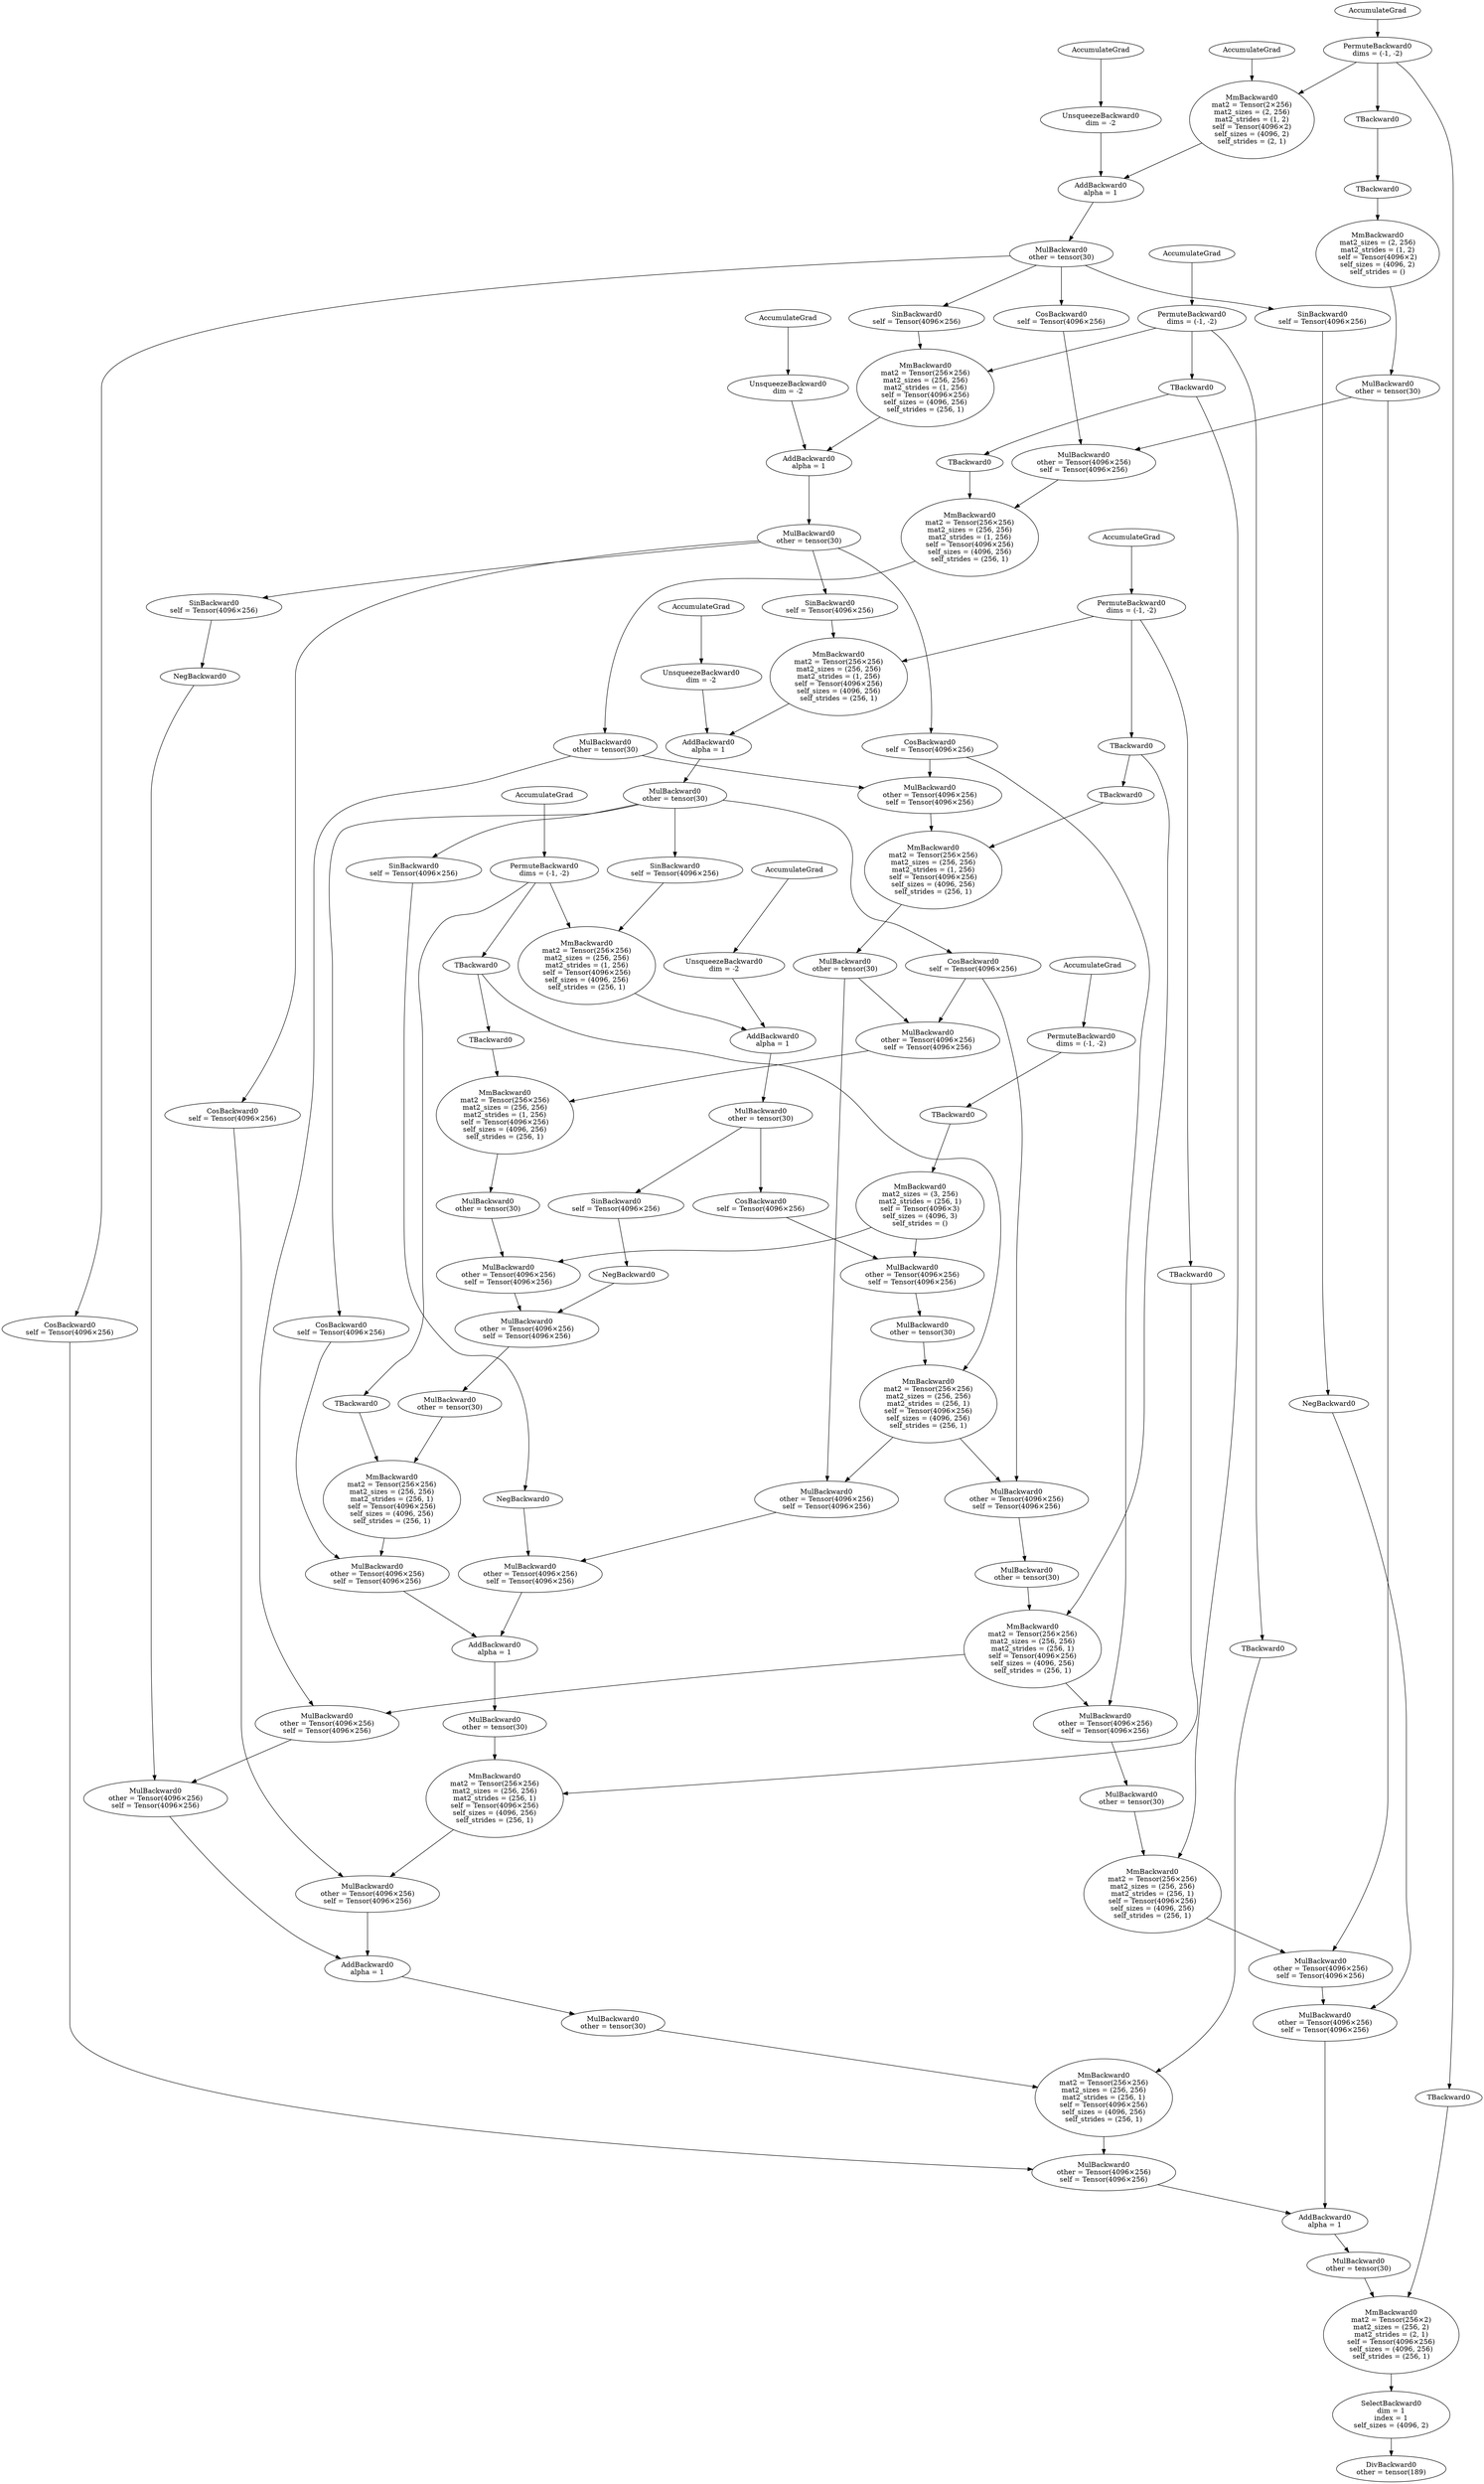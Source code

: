 digraph {
  "n12" -> "n11"
  "n11" -> "n10"
  "n10" -> "n9"
  "n9" -> "n8"
  "n8" -> "n7"
  "n7" -> "n6"
  "n25" -> "n24"
  "n24" -> "n23"
  "n23" -> "n22"
  "n22" -> "n21"
  "n42" -> "n41"
  "n11" -> "n41"
  "n41" -> "n40"
  "n44" -> "n43"
  "n43" -> "n40"
  "n40" -> "n39"
  "n39" -> "n38"
  "n38" -> "n37"
  "n46" -> "n45"
  "n45" -> "n37"
  "n37" -> "n36"
  "n48" -> "n47"
  "n47" -> "n36"
  "n36" -> "n35"
  "n35" -> "n34"
  "n34" -> "n33"
  "n50" -> "n49"
  "n49" -> "n33"
  "n33" -> "n32"
  "n52" -> "n51"
  "n51" -> "n32"
  "n32" -> "n31"
  "n31" -> "n30"
  "n30" -> "n29"
  "n54" -> "n53"
  "n53" -> "n29"
  "n29" -> "n28"
  "n56" -> "n55"
  "n55" -> "n28"
  "n28" -> "n27"
  "n27" -> "n26"
  "n26" -> "n21"
  "n21" -> "n20"
  "n20" -> "n19"
  "n53" -> "n57"
  "n57" -> "n19"
  "n19" -> "n18"
  "n31" -> "n58"
  "n58" -> "n18"
  "n18" -> "n17"
  "n17" -> "n16"
  "n49" -> "n59"
  "n59" -> "n16"
  "n16" -> "n15"
  "n35" -> "n60"
  "n60" -> "n15"
  "n15" -> "n14"
  "n14" -> "n13"
  "n45" -> "n61"
  "n61" -> "n13"
  "n13" -> "n6"
  "n6" -> "n5"
  "n39" -> "n63"
  "n63" -> "n62"
  "n62" -> "n5"
  "n5" -> "n4"
  "n7" -> "n72"
  "n39" -> "n73"
  "n73" -> "n72"
  "n72" -> "n71"
  "n61" -> "n74"
  "n74" -> "n71"
  "n71" -> "n70"
  "n70" -> "n69"
  "n16" -> "n69"
  "n69" -> "n68"
  "n35" -> "n76"
  "n76" -> "n75"
  "n75" -> "n68"
  "n68" -> "n67"
  "n70" -> "n85"
  "n60" -> "n85"
  "n85" -> "n84"
  "n59" -> "n86"
  "n86" -> "n84"
  "n84" -> "n83"
  "n83" -> "n82"
  "n19" -> "n82"
  "n82" -> "n81"
  "n31" -> "n88"
  "n88" -> "n87"
  "n87" -> "n81"
  "n81" -> "n80"
  "n83" -> "n96"
  "n58" -> "n96"
  "n96" -> "n95"
  "n57" -> "n97"
  "n97" -> "n95"
  "n95" -> "n94"
  "n94" -> "n93"
  "n22" -> "n93"
  "n93" -> "n92"
  "n27" -> "n99"
  "n99" -> "n98"
  "n98" -> "n92"
  "n92" -> "n91"
  "n91" -> "n90"
  "n53" -> "n100"
  "n100" -> "n90"
  "n90" -> "n89"
  "n31" -> "n101"
  "n101" -> "n89"
  "n89" -> "n80"
  "n80" -> "n79"
  "n79" -> "n78"
  "n49" -> "n102"
  "n102" -> "n78"
  "n78" -> "n77"
  "n35" -> "n103"
  "n103" -> "n77"
  "n77" -> "n67"
  "n67" -> "n66"
  "n66" -> "n65"
  "n45" -> "n104"
  "n104" -> "n65"
  "n65" -> "n64"
  "n39" -> "n105"
  "n105" -> "n64"
  "n64" -> "n4"
  "n4" -> "n3"
  "n3" -> "n2"
  "n11" -> "n106"
  "n106" -> "n2"
  "n2" -> "n1"
  "n1" -> "n0"
  "n0" [label="DivBackward0\nother = tensor(189)"];
  "n1" [label="SelectBackward0\ndim = 1\nindex = 1\nself_sizes = (4096, 2)"];
  "n2" [label="MmBackward0\nmat2 = Tensor(256×2)\nmat2_sizes = (256, 2)\nmat2_strides = (2, 1)\nself = Tensor(4096×256)\nself_sizes = (4096, 256)\nself_strides = (256, 1)"];
  "n3" [label="MulBackward0\nother = tensor(30)"];
  "n4" [label="AddBackward0\nalpha = 1"];
  "n5" [label="MulBackward0\nother = Tensor(4096×256)\nself = Tensor(4096×256)"];
  "n6" [label="MulBackward0\nother = Tensor(4096×256)\nself = Tensor(4096×256)"];
  "n7" [label="MulBackward0\nother = tensor(30)"];
  "n8" [label="MmBackward0\nmat2_sizes = (2, 256)\nmat2_strides = (1, 2)\nself = Tensor(4096×2)\nself_sizes = (4096, 2)\nself_strides = ()"];
  "n9" [label="TBackward0"];
  "n10" [label="TBackward0"];
  "n11" [label="PermuteBackward0\ndims = (-1, -2)"];
  "n12" [label="AccumulateGrad"];
  "n13" [label="MmBackward0\nmat2 = Tensor(256×256)\nmat2_sizes = (256, 256)\nmat2_strides = (256, 1)\nself = Tensor(4096×256)\nself_sizes = (4096, 256)\nself_strides = (256, 1)"];
  "n14" [label="MulBackward0\nother = tensor(30)"];
  "n15" [label="MulBackward0\nother = Tensor(4096×256)\nself = Tensor(4096×256)"];
  "n16" [label="MmBackward0\nmat2 = Tensor(256×256)\nmat2_sizes = (256, 256)\nmat2_strides = (256, 1)\nself = Tensor(4096×256)\nself_sizes = (4096, 256)\nself_strides = (256, 1)"];
  "n17" [label="MulBackward0\nother = tensor(30)"];
  "n18" [label="MulBackward0\nother = Tensor(4096×256)\nself = Tensor(4096×256)"];
  "n19" [label="MmBackward0\nmat2 = Tensor(256×256)\nmat2_sizes = (256, 256)\nmat2_strides = (256, 1)\nself = Tensor(4096×256)\nself_sizes = (4096, 256)\nself_strides = (256, 1)"];
  "n20" [label="MulBackward0\nother = tensor(30)"];
  "n21" [label="MulBackward0\nother = Tensor(4096×256)\nself = Tensor(4096×256)"];
  "n22" [label="MmBackward0\nmat2_sizes = (3, 256)\nmat2_strides = (256, 1)\nself = Tensor(4096×3)\nself_sizes = (4096, 3)\nself_strides = ()"];
  "n23" [label="TBackward0"];
  "n24" [label="PermuteBackward0\ndims = (-1, -2)"];
  "n25" [label="AccumulateGrad"];
  "n26" [label="CosBackward0\nself = Tensor(4096×256)"];
  "n27" [label="MulBackward0\nother = tensor(30)"];
  "n28" [label="AddBackward0\nalpha = 1"];
  "n29" [label="MmBackward0\nmat2 = Tensor(256×256)\nmat2_sizes = (256, 256)\nmat2_strides = (1, 256)\nself = Tensor(4096×256)\nself_sizes = (4096, 256)\nself_strides = (256, 1)"];
  "n30" [label="SinBackward0\nself = Tensor(4096×256)"];
  "n31" [label="MulBackward0\nother = tensor(30)"];
  "n32" [label="AddBackward0\nalpha = 1"];
  "n33" [label="MmBackward0\nmat2 = Tensor(256×256)\nmat2_sizes = (256, 256)\nmat2_strides = (1, 256)\nself = Tensor(4096×256)\nself_sizes = (4096, 256)\nself_strides = (256, 1)"];
  "n34" [label="SinBackward0\nself = Tensor(4096×256)"];
  "n35" [label="MulBackward0\nother = tensor(30)"];
  "n36" [label="AddBackward0\nalpha = 1"];
  "n37" [label="MmBackward0\nmat2 = Tensor(256×256)\nmat2_sizes = (256, 256)\nmat2_strides = (1, 256)\nself = Tensor(4096×256)\nself_sizes = (4096, 256)\nself_strides = (256, 1)"];
  "n38" [label="SinBackward0\nself = Tensor(4096×256)"];
  "n39" [label="MulBackward0\nother = tensor(30)"];
  "n40" [label="AddBackward0\nalpha = 1"];
  "n41" [label="MmBackward0\nmat2 = Tensor(2×256)\nmat2_sizes = (2, 256)\nmat2_strides = (1, 2)\nself = Tensor(4096×2)\nself_sizes = (4096, 2)\nself_strides = (2, 1)"];
  "n42" [label="AccumulateGrad"];
  "n43" [label="UnsqueezeBackward0\ndim = -2"];
  "n44" [label="AccumulateGrad"];
  "n45" [label="PermuteBackward0\ndims = (-1, -2)"];
  "n46" [label="AccumulateGrad"];
  "n47" [label="UnsqueezeBackward0\ndim = -2"];
  "n48" [label="AccumulateGrad"];
  "n49" [label="PermuteBackward0\ndims = (-1, -2)"];
  "n50" [label="AccumulateGrad"];
  "n51" [label="UnsqueezeBackward0\ndim = -2"];
  "n52" [label="AccumulateGrad"];
  "n53" [label="PermuteBackward0\ndims = (-1, -2)"];
  "n54" [label="AccumulateGrad"];
  "n55" [label="UnsqueezeBackward0\ndim = -2"];
  "n56" [label="AccumulateGrad"];
  "n57" [label="TBackward0"];
  "n58" [label="CosBackward0\nself = Tensor(4096×256)"];
  "n59" [label="TBackward0"];
  "n60" [label="CosBackward0\nself = Tensor(4096×256)"];
  "n61" [label="TBackward0"];
  "n62" [label="NegBackward0"];
  "n63" [label="SinBackward0\nself = Tensor(4096×256)"];
  "n64" [label="MulBackward0\nother = Tensor(4096×256)\nself = Tensor(4096×256)"];
  "n65" [label="MmBackward0\nmat2 = Tensor(256×256)\nmat2_sizes = (256, 256)\nmat2_strides = (256, 1)\nself = Tensor(4096×256)\nself_sizes = (4096, 256)\nself_strides = (256, 1)"];
  "n66" [label="MulBackward0\nother = tensor(30)"];
  "n67" [label="AddBackward0\nalpha = 1"];
  "n68" [label="MulBackward0\nother = Tensor(4096×256)\nself = Tensor(4096×256)"];
  "n69" [label="MulBackward0\nother = Tensor(4096×256)\nself = Tensor(4096×256)"];
  "n70" [label="MulBackward0\nother = tensor(30)"];
  "n71" [label="MmBackward0\nmat2 = Tensor(256×256)\nmat2_sizes = (256, 256)\nmat2_strides = (1, 256)\nself = Tensor(4096×256)\nself_sizes = (4096, 256)\nself_strides = (256, 1)"];
  "n72" [label="MulBackward0\nother = Tensor(4096×256)\nself = Tensor(4096×256)"];
  "n73" [label="CosBackward0\nself = Tensor(4096×256)"];
  "n74" [label="TBackward0"];
  "n75" [label="NegBackward0"];
  "n76" [label="SinBackward0\nself = Tensor(4096×256)"];
  "n77" [label="MulBackward0\nother = Tensor(4096×256)\nself = Tensor(4096×256)"];
  "n78" [label="MmBackward0\nmat2 = Tensor(256×256)\nmat2_sizes = (256, 256)\nmat2_strides = (256, 1)\nself = Tensor(4096×256)\nself_sizes = (4096, 256)\nself_strides = (256, 1)"];
  "n79" [label="MulBackward0\nother = tensor(30)"];
  "n80" [label="AddBackward0\nalpha = 1"];
  "n81" [label="MulBackward0\nother = Tensor(4096×256)\nself = Tensor(4096×256)"];
  "n82" [label="MulBackward0\nother = Tensor(4096×256)\nself = Tensor(4096×256)"];
  "n83" [label="MulBackward0\nother = tensor(30)"];
  "n84" [label="MmBackward0\nmat2 = Tensor(256×256)\nmat2_sizes = (256, 256)\nmat2_strides = (1, 256)\nself = Tensor(4096×256)\nself_sizes = (4096, 256)\nself_strides = (256, 1)"];
  "n85" [label="MulBackward0\nother = Tensor(4096×256)\nself = Tensor(4096×256)"];
  "n86" [label="TBackward0"];
  "n87" [label="NegBackward0"];
  "n88" [label="SinBackward0\nself = Tensor(4096×256)"];
  "n89" [label="MulBackward0\nother = Tensor(4096×256)\nself = Tensor(4096×256)"];
  "n90" [label="MmBackward0\nmat2 = Tensor(256×256)\nmat2_sizes = (256, 256)\nmat2_strides = (256, 1)\nself = Tensor(4096×256)\nself_sizes = (4096, 256)\nself_strides = (256, 1)"];
  "n91" [label="MulBackward0\nother = tensor(30)"];
  "n92" [label="MulBackward0\nother = Tensor(4096×256)\nself = Tensor(4096×256)"];
  "n93" [label="MulBackward0\nother = Tensor(4096×256)\nself = Tensor(4096×256)"];
  "n94" [label="MulBackward0\nother = tensor(30)"];
  "n95" [label="MmBackward0\nmat2 = Tensor(256×256)\nmat2_sizes = (256, 256)\nmat2_strides = (1, 256)\nself = Tensor(4096×256)\nself_sizes = (4096, 256)\nself_strides = (256, 1)"];
  "n96" [label="MulBackward0\nother = Tensor(4096×256)\nself = Tensor(4096×256)"];
  "n97" [label="TBackward0"];
  "n98" [label="NegBackward0"];
  "n99" [label="SinBackward0\nself = Tensor(4096×256)"];
  "n100" [label="TBackward0"];
  "n101" [label="CosBackward0\nself = Tensor(4096×256)"];
  "n102" [label="TBackward0"];
  "n103" [label="CosBackward0\nself = Tensor(4096×256)"];
  "n104" [label="TBackward0"];
  "n105" [label="CosBackward0\nself = Tensor(4096×256)"];
  "n106" [label="TBackward0"];
}
